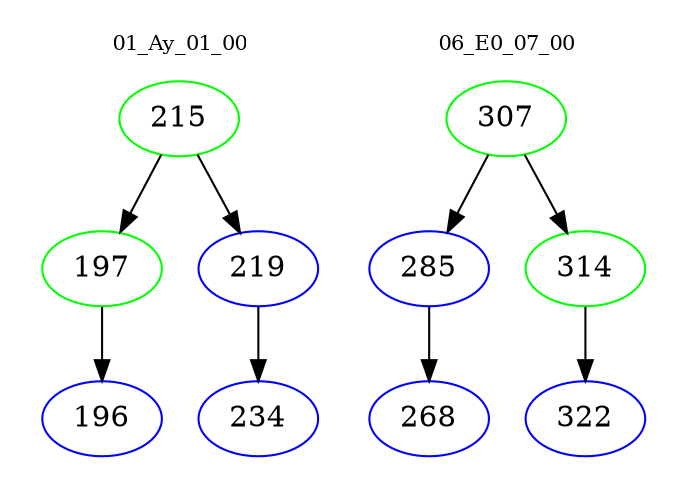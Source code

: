 digraph{
subgraph cluster_0 {
color = white
label = "01_Ay_01_00";
fontsize=10;
T0_215 [label="215", color="green"]
T0_215 -> T0_197 [color="black"]
T0_197 [label="197", color="green"]
T0_197 -> T0_196 [color="black"]
T0_196 [label="196", color="blue"]
T0_215 -> T0_219 [color="black"]
T0_219 [label="219", color="blue"]
T0_219 -> T0_234 [color="black"]
T0_234 [label="234", color="blue"]
}
subgraph cluster_1 {
color = white
label = "06_E0_07_00";
fontsize=10;
T1_307 [label="307", color="green"]
T1_307 -> T1_285 [color="black"]
T1_285 [label="285", color="blue"]
T1_285 -> T1_268 [color="black"]
T1_268 [label="268", color="blue"]
T1_307 -> T1_314 [color="black"]
T1_314 [label="314", color="green"]
T1_314 -> T1_322 [color="black"]
T1_322 [label="322", color="blue"]
}
}
